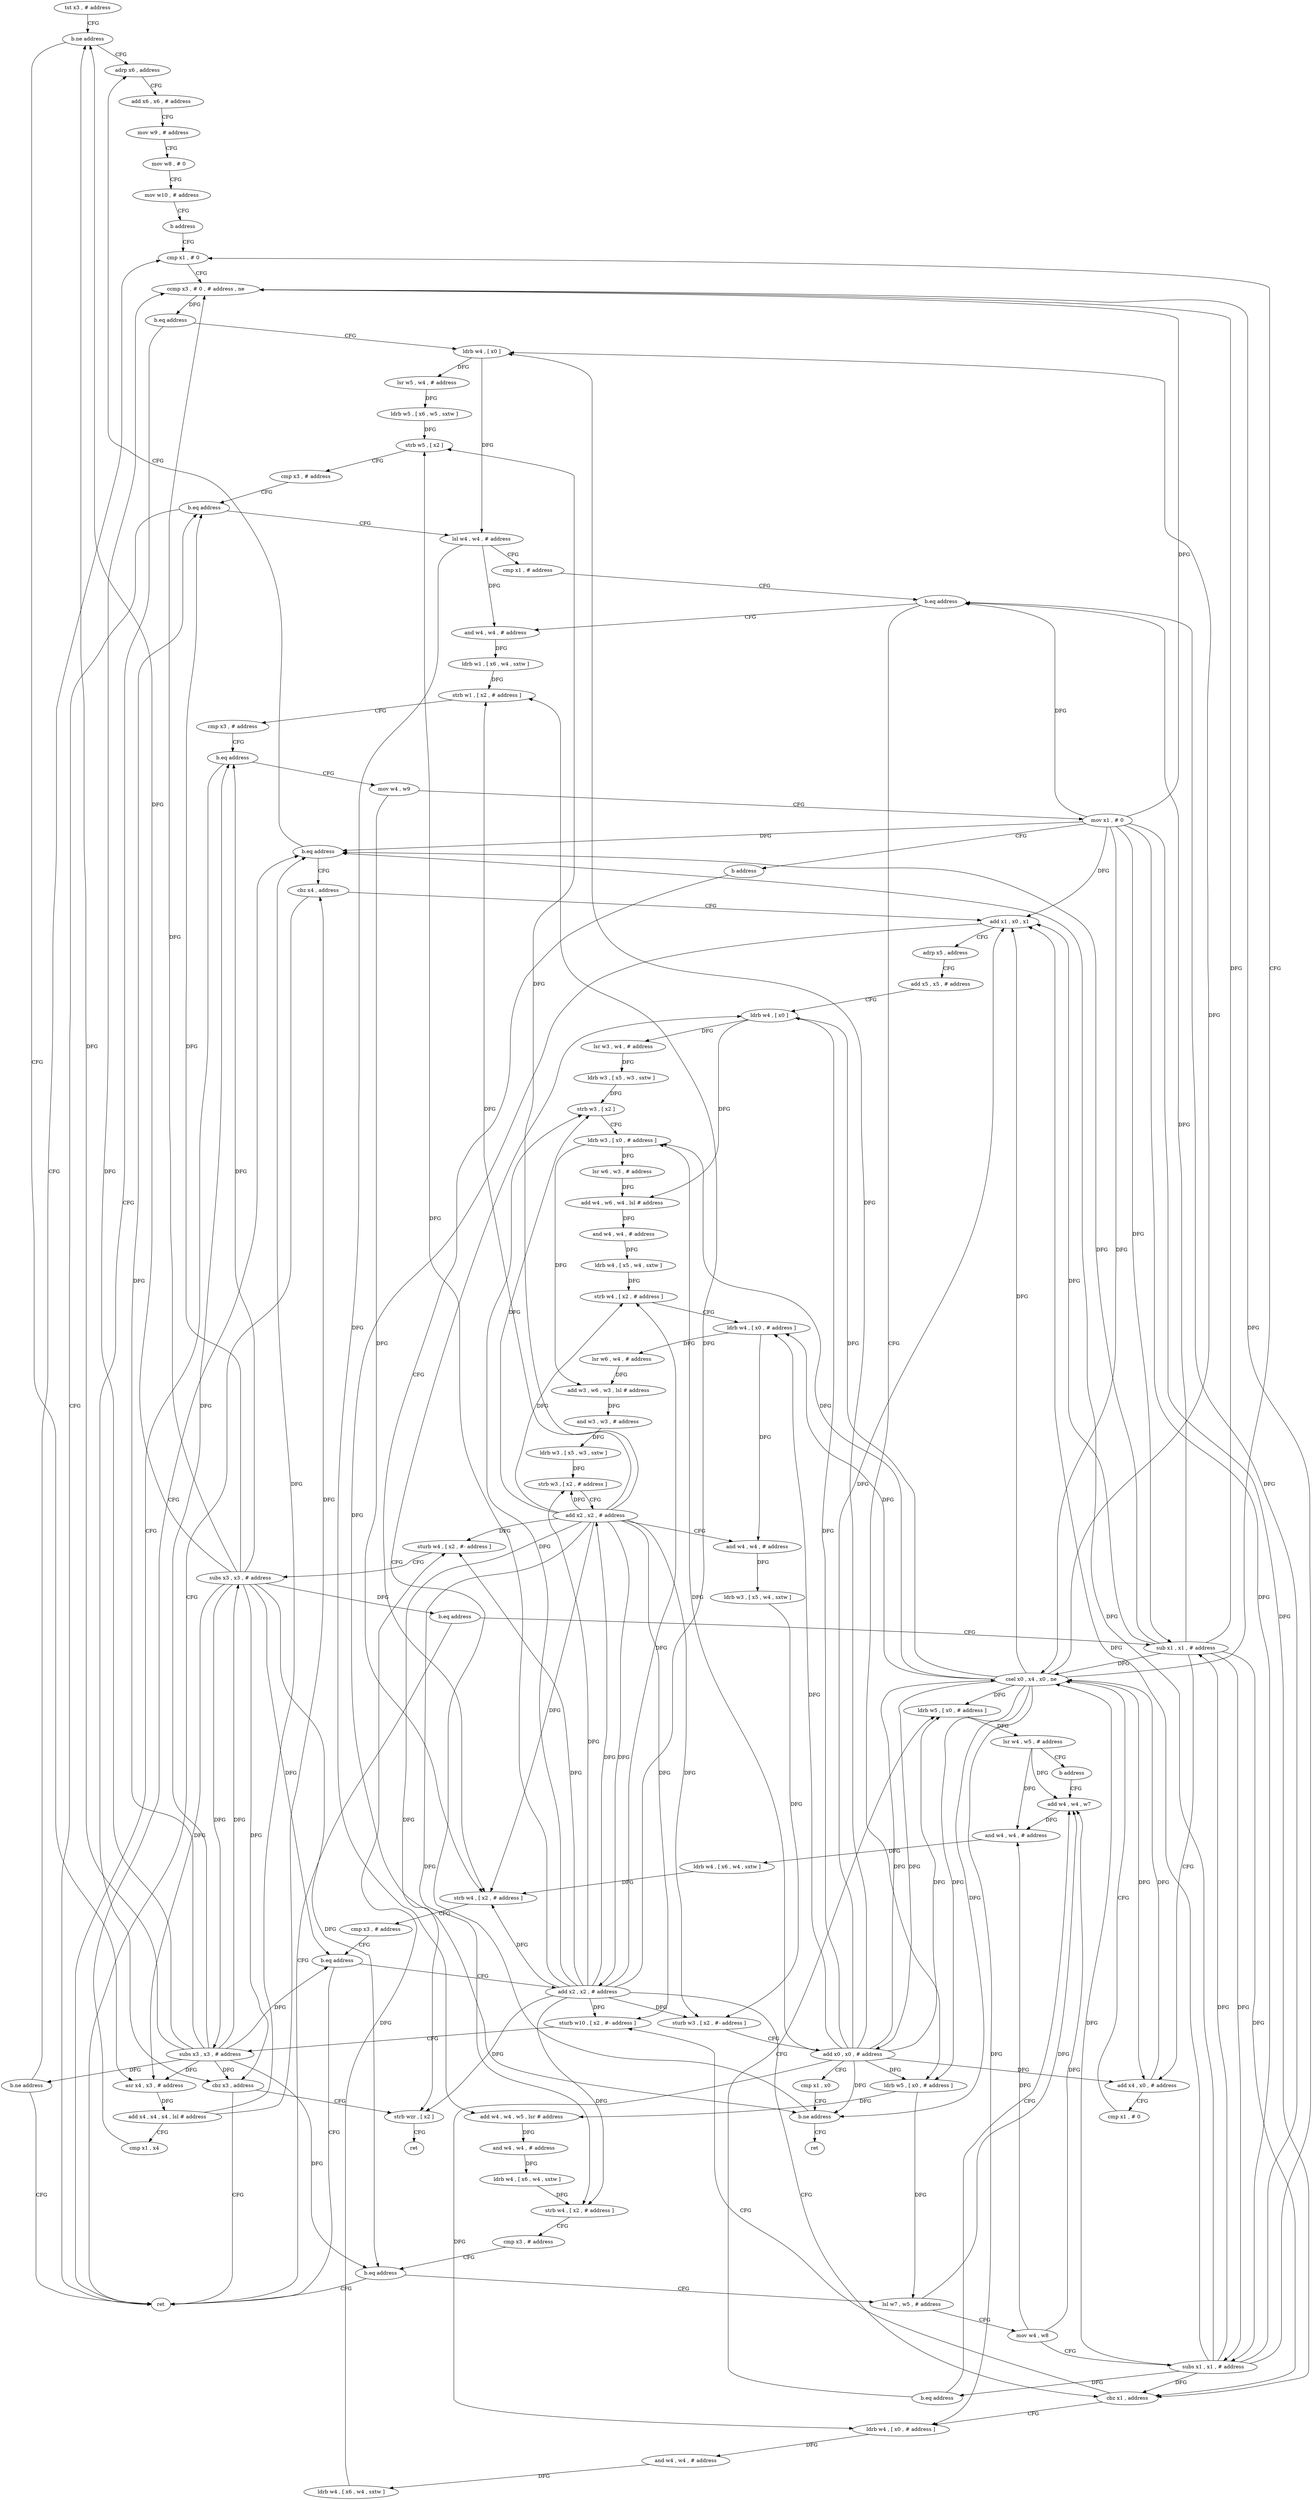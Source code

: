 digraph "func" {
"155532" [label = "tst x3 , # address" ]
"155536" [label = "b.ne address" ]
"155556" [label = "adrp x6 , address" ]
"155540" [label = "asr x4 , x3 , # address" ]
"155560" [label = "add x6 , x6 , # address" ]
"155564" [label = "mov w9 , # address" ]
"155568" [label = "mov w8 , # 0" ]
"155572" [label = "mov w10 , # address" ]
"155576" [label = "b address" ]
"155764" [label = "cmp x1 , # 0" ]
"155544" [label = "add x4 , x4 , x4 , lsl # address" ]
"155548" [label = "cmp x1 , x4" ]
"155552" [label = "b.eq address" ]
"155580" [label = "cbz x4 , address" ]
"155768" [label = "ccmp x3 , # 0 , # address , ne" ]
"155772" [label = "b.eq address" ]
"155868" [label = "cbz x3 , address" ]
"155776" [label = "ldrb w4 , [ x0 ]" ]
"155924" [label = "ret" ]
"155584" [label = "add x1 , x0 , x1" ]
"155872" [label = "strb wzr , [ x2 ]" ]
"155780" [label = "lsr w5 , w4 , # address" ]
"155784" [label = "ldrb w5 , [ x6 , w5 , sxtw ]" ]
"155788" [label = "strb w5 , [ x2 ]" ]
"155792" [label = "cmp x3 , # address" ]
"155796" [label = "b.eq address" ]
"155800" [label = "lsl w4 , w4 , # address" ]
"155588" [label = "adrp x5 , address" ]
"155592" [label = "add x5 , x5 , # address" ]
"155596" [label = "ldrb w4 , [ x0 ]" ]
"155876" [label = "ret" ]
"155804" [label = "cmp x1 , # address" ]
"155808" [label = "b.eq address" ]
"155880" [label = "and w4 , w4 , # address" ]
"155812" [label = "ldrb w5 , [ x0 , # address ]" ]
"155600" [label = "lsr w3 , w4 , # address" ]
"155604" [label = "ldrb w3 , [ x5 , w3 , sxtw ]" ]
"155608" [label = "strb w3 , [ x2 ]" ]
"155612" [label = "ldrb w3 , [ x0 , # address ]" ]
"155616" [label = "lsr w6 , w3 , # address" ]
"155620" [label = "add w4 , w6 , w4 , lsl # address" ]
"155624" [label = "and w4 , w4 , # address" ]
"155628" [label = "ldrb w4 , [ x5 , w4 , sxtw ]" ]
"155632" [label = "strb w4 , [ x2 , # address ]" ]
"155636" [label = "ldrb w4 , [ x0 , # address ]" ]
"155640" [label = "lsr w6 , w4 , # address" ]
"155644" [label = "add w3 , w6 , w3 , lsl # address" ]
"155648" [label = "and w3 , w3 , # address" ]
"155652" [label = "ldrb w3 , [ x5 , w3 , sxtw ]" ]
"155656" [label = "strb w3 , [ x2 , # address ]" ]
"155660" [label = "add x2 , x2 , # address" ]
"155664" [label = "and w4 , w4 , # address" ]
"155668" [label = "ldrb w3 , [ x5 , w4 , sxtw ]" ]
"155672" [label = "sturb w3 , [ x2 , #- address ]" ]
"155676" [label = "add x0 , x0 , # address" ]
"155680" [label = "cmp x1 , x0" ]
"155684" [label = "b.ne address" ]
"155688" [label = "ret" ]
"155884" [label = "ldrb w1 , [ x6 , w4 , sxtw ]" ]
"155888" [label = "strb w1 , [ x2 , # address ]" ]
"155892" [label = "cmp x3 , # address" ]
"155896" [label = "b.eq address" ]
"155900" [label = "mov w4 , w9" ]
"155816" [label = "add w4 , w4 , w5 , lsr # address" ]
"155820" [label = "and w4 , w4 , # address" ]
"155824" [label = "ldrb w4 , [ x6 , w4 , sxtw ]" ]
"155828" [label = "strb w4 , [ x2 , # address ]" ]
"155832" [label = "cmp x3 , # address" ]
"155836" [label = "b.eq address" ]
"155840" [label = "lsl w7 , w5 , # address" ]
"155904" [label = "mov x1 , # 0" ]
"155908" [label = "b address" ]
"155704" [label = "strb w4 , [ x2 , # address ]" ]
"155844" [label = "mov w4 , w8" ]
"155848" [label = "subs x1 , x1 , # address" ]
"155852" [label = "b.eq address" ]
"155692" [label = "add w4 , w4 , w7" ]
"155856" [label = "ldrb w5 , [ x0 , # address ]" ]
"155708" [label = "cmp x3 , # address" ]
"155712" [label = "b.eq address" ]
"155716" [label = "add x2 , x2 , # address" ]
"155696" [label = "and w4 , w4 , # address" ]
"155700" [label = "ldrb w4 , [ x6 , w4 , sxtw ]" ]
"155860" [label = "lsr w4 , w5 , # address" ]
"155864" [label = "b address" ]
"155720" [label = "cbz x1 , address" ]
"155912" [label = "sturb w10 , [ x2 , #- address ]" ]
"155724" [label = "ldrb w4 , [ x0 , # address ]" ]
"155916" [label = "subs x3 , x3 , # address" ]
"155920" [label = "b.ne address" ]
"155728" [label = "and w4 , w4 , # address" ]
"155732" [label = "ldrb w4 , [ x6 , w4 , sxtw ]" ]
"155736" [label = "sturb w4 , [ x2 , #- address ]" ]
"155740" [label = "subs x3 , x3 , # address" ]
"155744" [label = "b.eq address" ]
"155748" [label = "sub x1 , x1 , # address" ]
"155752" [label = "add x4 , x0 , # address" ]
"155756" [label = "cmp x1 , # 0" ]
"155760" [label = "csel x0 , x4 , x0 , ne" ]
"155532" -> "155536" [ label = "CFG" ]
"155536" -> "155556" [ label = "CFG" ]
"155536" -> "155540" [ label = "CFG" ]
"155556" -> "155560" [ label = "CFG" ]
"155540" -> "155544" [ label = "DFG" ]
"155560" -> "155564" [ label = "CFG" ]
"155564" -> "155568" [ label = "CFG" ]
"155568" -> "155572" [ label = "CFG" ]
"155572" -> "155576" [ label = "CFG" ]
"155576" -> "155764" [ label = "CFG" ]
"155764" -> "155768" [ label = "CFG" ]
"155544" -> "155548" [ label = "CFG" ]
"155544" -> "155552" [ label = "DFG" ]
"155544" -> "155580" [ label = "DFG" ]
"155548" -> "155552" [ label = "CFG" ]
"155552" -> "155580" [ label = "CFG" ]
"155552" -> "155556" [ label = "CFG" ]
"155580" -> "155924" [ label = "CFG" ]
"155580" -> "155584" [ label = "CFG" ]
"155768" -> "155772" [ label = "DFG" ]
"155772" -> "155868" [ label = "CFG" ]
"155772" -> "155776" [ label = "CFG" ]
"155868" -> "155924" [ label = "CFG" ]
"155868" -> "155872" [ label = "CFG" ]
"155776" -> "155780" [ label = "DFG" ]
"155776" -> "155800" [ label = "DFG" ]
"155584" -> "155588" [ label = "CFG" ]
"155584" -> "155684" [ label = "DFG" ]
"155872" -> "155876" [ label = "CFG" ]
"155780" -> "155784" [ label = "DFG" ]
"155784" -> "155788" [ label = "DFG" ]
"155788" -> "155792" [ label = "CFG" ]
"155792" -> "155796" [ label = "CFG" ]
"155796" -> "155924" [ label = "CFG" ]
"155796" -> "155800" [ label = "CFG" ]
"155800" -> "155804" [ label = "CFG" ]
"155800" -> "155880" [ label = "DFG" ]
"155800" -> "155816" [ label = "DFG" ]
"155588" -> "155592" [ label = "CFG" ]
"155592" -> "155596" [ label = "CFG" ]
"155596" -> "155600" [ label = "DFG" ]
"155596" -> "155620" [ label = "DFG" ]
"155804" -> "155808" [ label = "CFG" ]
"155808" -> "155880" [ label = "CFG" ]
"155808" -> "155812" [ label = "CFG" ]
"155880" -> "155884" [ label = "DFG" ]
"155812" -> "155816" [ label = "DFG" ]
"155812" -> "155840" [ label = "DFG" ]
"155600" -> "155604" [ label = "DFG" ]
"155604" -> "155608" [ label = "DFG" ]
"155608" -> "155612" [ label = "CFG" ]
"155612" -> "155616" [ label = "DFG" ]
"155612" -> "155644" [ label = "DFG" ]
"155616" -> "155620" [ label = "DFG" ]
"155620" -> "155624" [ label = "DFG" ]
"155624" -> "155628" [ label = "DFG" ]
"155628" -> "155632" [ label = "DFG" ]
"155632" -> "155636" [ label = "CFG" ]
"155636" -> "155640" [ label = "DFG" ]
"155636" -> "155664" [ label = "DFG" ]
"155640" -> "155644" [ label = "DFG" ]
"155644" -> "155648" [ label = "DFG" ]
"155648" -> "155652" [ label = "DFG" ]
"155652" -> "155656" [ label = "DFG" ]
"155656" -> "155660" [ label = "CFG" ]
"155660" -> "155664" [ label = "CFG" ]
"155660" -> "155608" [ label = "DFG" ]
"155660" -> "155632" [ label = "DFG" ]
"155660" -> "155656" [ label = "DFG" ]
"155660" -> "155672" [ label = "DFG" ]
"155660" -> "155788" [ label = "DFG" ]
"155660" -> "155872" [ label = "DFG" ]
"155660" -> "155888" [ label = "DFG" ]
"155660" -> "155828" [ label = "DFG" ]
"155660" -> "155704" [ label = "DFG" ]
"155660" -> "155716" [ label = "DFG" ]
"155660" -> "155912" [ label = "DFG" ]
"155660" -> "155736" [ label = "DFG" ]
"155664" -> "155668" [ label = "DFG" ]
"155668" -> "155672" [ label = "DFG" ]
"155672" -> "155676" [ label = "CFG" ]
"155676" -> "155680" [ label = "CFG" ]
"155676" -> "155596" [ label = "DFG" ]
"155676" -> "155612" [ label = "DFG" ]
"155676" -> "155636" [ label = "DFG" ]
"155676" -> "155584" [ label = "DFG" ]
"155676" -> "155684" [ label = "DFG" ]
"155676" -> "155776" [ label = "DFG" ]
"155676" -> "155812" [ label = "DFG" ]
"155676" -> "155856" [ label = "DFG" ]
"155676" -> "155724" [ label = "DFG" ]
"155676" -> "155752" [ label = "DFG" ]
"155676" -> "155760" [ label = "DFG" ]
"155680" -> "155684" [ label = "CFG" ]
"155684" -> "155596" [ label = "CFG" ]
"155684" -> "155688" [ label = "CFG" ]
"155884" -> "155888" [ label = "DFG" ]
"155888" -> "155892" [ label = "CFG" ]
"155892" -> "155896" [ label = "CFG" ]
"155896" -> "155924" [ label = "CFG" ]
"155896" -> "155900" [ label = "CFG" ]
"155900" -> "155904" [ label = "CFG" ]
"155900" -> "155704" [ label = "DFG" ]
"155816" -> "155820" [ label = "DFG" ]
"155820" -> "155824" [ label = "DFG" ]
"155824" -> "155828" [ label = "DFG" ]
"155828" -> "155832" [ label = "CFG" ]
"155832" -> "155836" [ label = "CFG" ]
"155836" -> "155924" [ label = "CFG" ]
"155836" -> "155840" [ label = "CFG" ]
"155840" -> "155844" [ label = "CFG" ]
"155840" -> "155692" [ label = "DFG" ]
"155904" -> "155908" [ label = "CFG" ]
"155904" -> "155768" [ label = "DFG" ]
"155904" -> "155584" [ label = "DFG" ]
"155904" -> "155808" [ label = "DFG" ]
"155904" -> "155552" [ label = "DFG" ]
"155904" -> "155848" [ label = "DFG" ]
"155904" -> "155720" [ label = "DFG" ]
"155904" -> "155748" [ label = "DFG" ]
"155904" -> "155760" [ label = "DFG" ]
"155908" -> "155704" [ label = "CFG" ]
"155704" -> "155708" [ label = "CFG" ]
"155844" -> "155848" [ label = "CFG" ]
"155844" -> "155692" [ label = "DFG" ]
"155844" -> "155696" [ label = "DFG" ]
"155848" -> "155852" [ label = "DFG" ]
"155848" -> "155768" [ label = "DFG" ]
"155848" -> "155584" [ label = "DFG" ]
"155848" -> "155808" [ label = "DFG" ]
"155848" -> "155552" [ label = "DFG" ]
"155848" -> "155720" [ label = "DFG" ]
"155848" -> "155748" [ label = "DFG" ]
"155848" -> "155760" [ label = "DFG" ]
"155852" -> "155692" [ label = "CFG" ]
"155852" -> "155856" [ label = "CFG" ]
"155692" -> "155696" [ label = "DFG" ]
"155856" -> "155860" [ label = "DFG" ]
"155708" -> "155712" [ label = "CFG" ]
"155712" -> "155924" [ label = "CFG" ]
"155712" -> "155716" [ label = "CFG" ]
"155716" -> "155720" [ label = "CFG" ]
"155716" -> "155660" [ label = "DFG" ]
"155716" -> "155872" [ label = "DFG" ]
"155716" -> "155608" [ label = "DFG" ]
"155716" -> "155632" [ label = "DFG" ]
"155716" -> "155656" [ label = "DFG" ]
"155716" -> "155672" [ label = "DFG" ]
"155716" -> "155788" [ label = "DFG" ]
"155716" -> "155888" [ label = "DFG" ]
"155716" -> "155828" [ label = "DFG" ]
"155716" -> "155704" [ label = "DFG" ]
"155716" -> "155912" [ label = "DFG" ]
"155716" -> "155736" [ label = "DFG" ]
"155696" -> "155700" [ label = "DFG" ]
"155700" -> "155704" [ label = "DFG" ]
"155860" -> "155864" [ label = "CFG" ]
"155860" -> "155696" [ label = "DFG" ]
"155860" -> "155692" [ label = "DFG" ]
"155864" -> "155692" [ label = "CFG" ]
"155720" -> "155912" [ label = "CFG" ]
"155720" -> "155724" [ label = "CFG" ]
"155912" -> "155916" [ label = "CFG" ]
"155724" -> "155728" [ label = "DFG" ]
"155916" -> "155920" [ label = "DFG" ]
"155916" -> "155536" [ label = "DFG" ]
"155916" -> "155540" [ label = "DFG" ]
"155916" -> "155768" [ label = "DFG" ]
"155916" -> "155868" [ label = "DFG" ]
"155916" -> "155796" [ label = "DFG" ]
"155916" -> "155896" [ label = "DFG" ]
"155916" -> "155836" [ label = "DFG" ]
"155916" -> "155712" [ label = "DFG" ]
"155916" -> "155740" [ label = "DFG" ]
"155920" -> "155764" [ label = "CFG" ]
"155920" -> "155924" [ label = "CFG" ]
"155728" -> "155732" [ label = "DFG" ]
"155732" -> "155736" [ label = "DFG" ]
"155736" -> "155740" [ label = "CFG" ]
"155740" -> "155744" [ label = "DFG" ]
"155740" -> "155536" [ label = "DFG" ]
"155740" -> "155540" [ label = "DFG" ]
"155740" -> "155768" [ label = "DFG" ]
"155740" -> "155868" [ label = "DFG" ]
"155740" -> "155796" [ label = "DFG" ]
"155740" -> "155896" [ label = "DFG" ]
"155740" -> "155836" [ label = "DFG" ]
"155740" -> "155712" [ label = "DFG" ]
"155740" -> "155916" [ label = "DFG" ]
"155744" -> "155924" [ label = "CFG" ]
"155744" -> "155748" [ label = "CFG" ]
"155748" -> "155752" [ label = "CFG" ]
"155748" -> "155768" [ label = "DFG" ]
"155748" -> "155584" [ label = "DFG" ]
"155748" -> "155808" [ label = "DFG" ]
"155748" -> "155848" [ label = "DFG" ]
"155748" -> "155720" [ label = "DFG" ]
"155748" -> "155552" [ label = "DFG" ]
"155748" -> "155760" [ label = "DFG" ]
"155752" -> "155756" [ label = "CFG" ]
"155752" -> "155760" [ label = "DFG" ]
"155756" -> "155760" [ label = "CFG" ]
"155760" -> "155764" [ label = "CFG" ]
"155760" -> "155596" [ label = "DFG" ]
"155760" -> "155612" [ label = "DFG" ]
"155760" -> "155636" [ label = "DFG" ]
"155760" -> "155676" [ label = "DFG" ]
"155760" -> "155684" [ label = "DFG" ]
"155760" -> "155776" [ label = "DFG" ]
"155760" -> "155812" [ label = "DFG" ]
"155760" -> "155856" [ label = "DFG" ]
"155760" -> "155724" [ label = "DFG" ]
"155760" -> "155752" [ label = "DFG" ]
"155760" -> "155584" [ label = "DFG" ]
}
